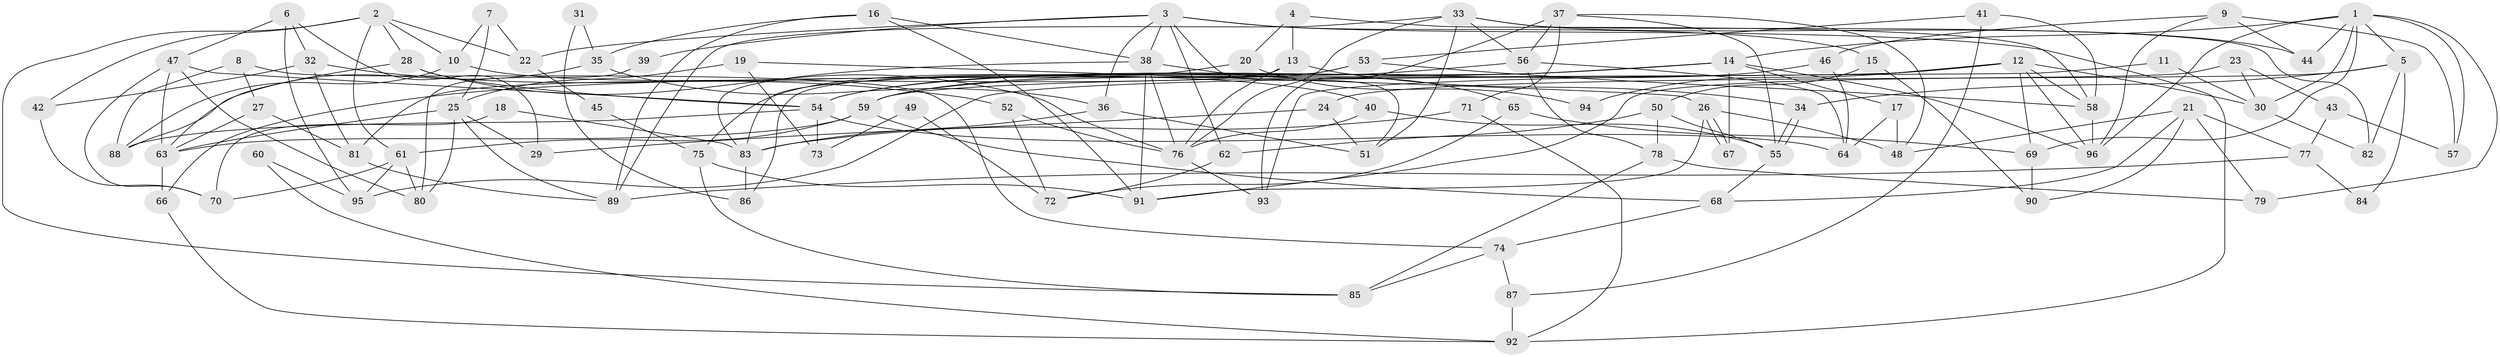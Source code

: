 // Generated by graph-tools (version 1.1) at 2025/36/03/09/25 02:36:26]
// undirected, 96 vertices, 192 edges
graph export_dot {
graph [start="1"]
  node [color=gray90,style=filled];
  1;
  2;
  3;
  4;
  5;
  6;
  7;
  8;
  9;
  10;
  11;
  12;
  13;
  14;
  15;
  16;
  17;
  18;
  19;
  20;
  21;
  22;
  23;
  24;
  25;
  26;
  27;
  28;
  29;
  30;
  31;
  32;
  33;
  34;
  35;
  36;
  37;
  38;
  39;
  40;
  41;
  42;
  43;
  44;
  45;
  46;
  47;
  48;
  49;
  50;
  51;
  52;
  53;
  54;
  55;
  56;
  57;
  58;
  59;
  60;
  61;
  62;
  63;
  64;
  65;
  66;
  67;
  68;
  69;
  70;
  71;
  72;
  73;
  74;
  75;
  76;
  77;
  78;
  79;
  80;
  81;
  82;
  83;
  84;
  85;
  86;
  87;
  88;
  89;
  90;
  91;
  92;
  93;
  94;
  95;
  96;
  1 -- 44;
  1 -- 14;
  1 -- 5;
  1 -- 30;
  1 -- 57;
  1 -- 69;
  1 -- 79;
  1 -- 96;
  2 -- 85;
  2 -- 28;
  2 -- 10;
  2 -- 22;
  2 -- 42;
  2 -- 61;
  3 -- 51;
  3 -- 36;
  3 -- 15;
  3 -- 22;
  3 -- 38;
  3 -- 39;
  3 -- 62;
  3 -- 92;
  4 -- 13;
  4 -- 58;
  4 -- 20;
  5 -- 82;
  5 -- 24;
  5 -- 34;
  5 -- 84;
  6 -- 95;
  6 -- 29;
  6 -- 32;
  6 -- 47;
  7 -- 22;
  7 -- 10;
  7 -- 25;
  8 -- 27;
  8 -- 74;
  8 -- 88;
  9 -- 57;
  9 -- 96;
  9 -- 44;
  9 -- 46;
  10 -- 88;
  10 -- 40;
  11 -- 30;
  11 -- 93;
  12 -- 59;
  12 -- 69;
  12 -- 30;
  12 -- 58;
  12 -- 94;
  12 -- 95;
  12 -- 96;
  13 -- 34;
  13 -- 81;
  13 -- 76;
  14 -- 54;
  14 -- 96;
  14 -- 17;
  14 -- 59;
  14 -- 66;
  14 -- 67;
  15 -- 90;
  15 -- 50;
  16 -- 89;
  16 -- 91;
  16 -- 35;
  16 -- 38;
  17 -- 64;
  17 -- 48;
  18 -- 83;
  18 -- 70;
  19 -- 25;
  19 -- 26;
  19 -- 73;
  20 -- 83;
  20 -- 94;
  21 -- 68;
  21 -- 79;
  21 -- 48;
  21 -- 77;
  21 -- 90;
  22 -- 45;
  23 -- 91;
  23 -- 30;
  23 -- 43;
  24 -- 51;
  24 -- 29;
  25 -- 63;
  25 -- 29;
  25 -- 80;
  25 -- 89;
  26 -- 67;
  26 -- 67;
  26 -- 48;
  26 -- 91;
  27 -- 63;
  27 -- 81;
  28 -- 76;
  28 -- 63;
  28 -- 54;
  30 -- 82;
  31 -- 86;
  31 -- 35;
  32 -- 42;
  32 -- 52;
  32 -- 81;
  33 -- 56;
  33 -- 76;
  33 -- 44;
  33 -- 51;
  33 -- 82;
  33 -- 89;
  34 -- 55;
  34 -- 55;
  35 -- 88;
  35 -- 36;
  36 -- 83;
  36 -- 51;
  37 -- 48;
  37 -- 55;
  37 -- 56;
  37 -- 71;
  37 -- 93;
  38 -- 65;
  38 -- 76;
  38 -- 83;
  38 -- 91;
  39 -- 80;
  40 -- 76;
  40 -- 55;
  41 -- 58;
  41 -- 87;
  41 -- 53;
  42 -- 70;
  43 -- 77;
  43 -- 57;
  45 -- 75;
  46 -- 64;
  46 -- 54;
  47 -- 54;
  47 -- 63;
  47 -- 70;
  47 -- 80;
  49 -- 72;
  49 -- 73;
  50 -- 55;
  50 -- 62;
  50 -- 78;
  52 -- 76;
  52 -- 72;
  53 -- 58;
  53 -- 75;
  53 -- 86;
  54 -- 64;
  54 -- 73;
  54 -- 88;
  55 -- 68;
  56 -- 59;
  56 -- 64;
  56 -- 78;
  58 -- 96;
  59 -- 61;
  59 -- 63;
  59 -- 68;
  60 -- 92;
  60 -- 95;
  61 -- 80;
  61 -- 70;
  61 -- 95;
  62 -- 72;
  63 -- 66;
  65 -- 72;
  65 -- 69;
  66 -- 92;
  68 -- 74;
  69 -- 90;
  71 -- 92;
  71 -- 83;
  74 -- 85;
  74 -- 87;
  75 -- 91;
  75 -- 85;
  76 -- 93;
  77 -- 89;
  77 -- 84;
  78 -- 79;
  78 -- 85;
  81 -- 89;
  83 -- 86;
  87 -- 92;
}
